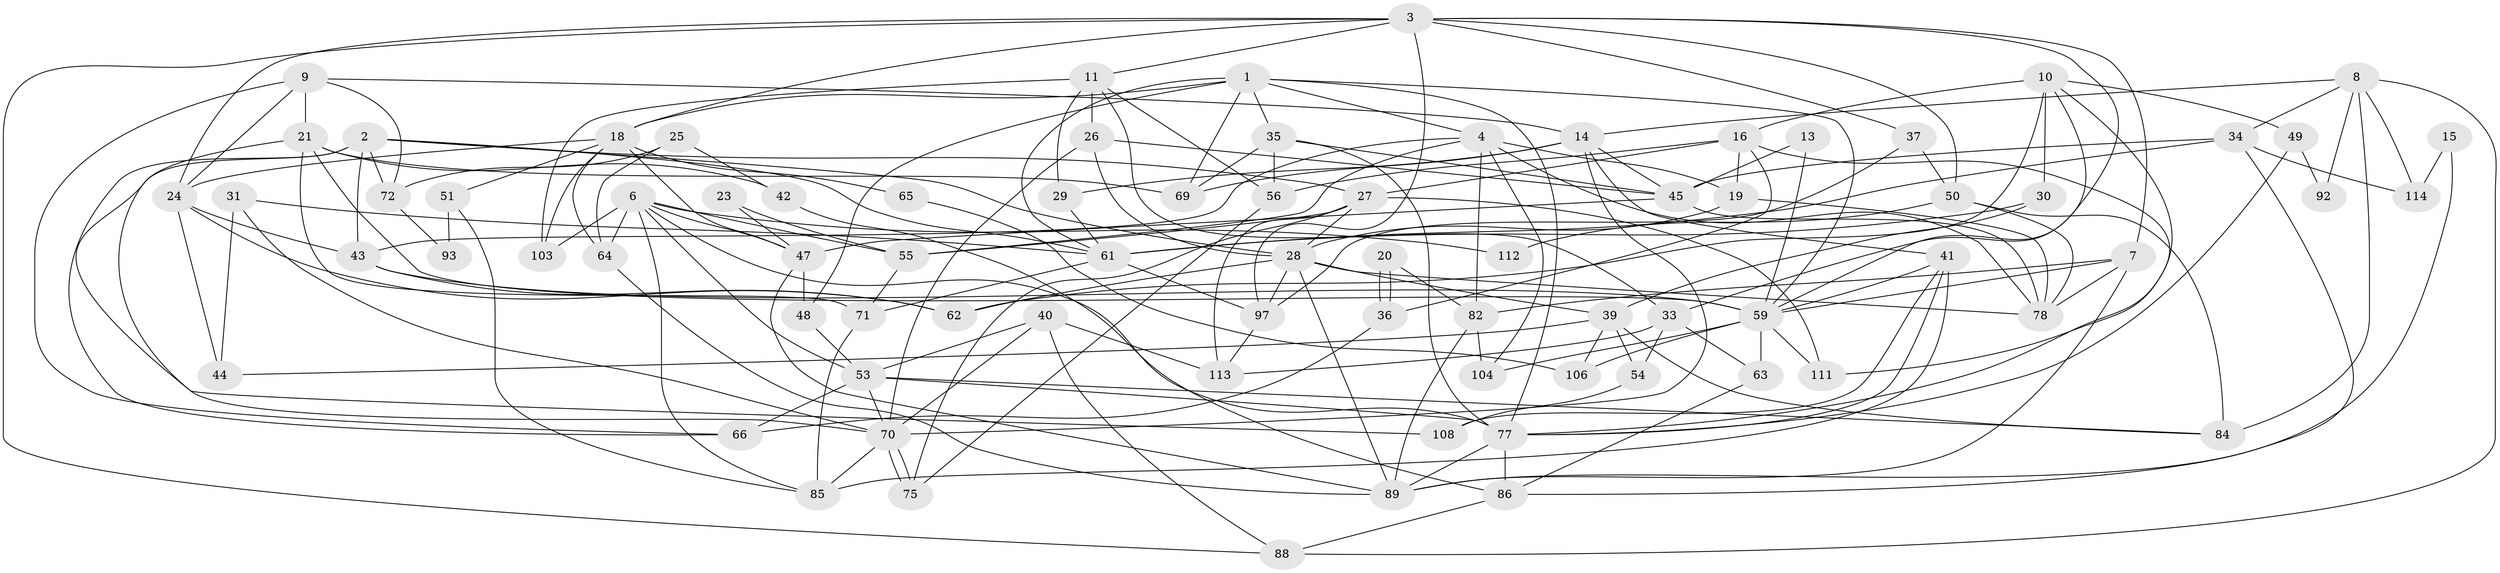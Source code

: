 // original degree distribution, {3: 0.3391304347826087, 4: 0.2608695652173913, 5: 0.16521739130434782, 7: 0.05217391304347826, 6: 0.09565217391304348, 2: 0.08695652173913043}
// Generated by graph-tools (version 1.1) at 2025/41/03/06/25 10:41:59]
// undirected, 79 vertices, 189 edges
graph export_dot {
graph [start="1"]
  node [color=gray90,style=filled];
  1 [super="+52"];
  2 [super="+12"];
  3 [super="+5"];
  4 [super="+99"];
  6 [super="+91"];
  7 [super="+58"];
  8 [super="+109"];
  9 [super="+87"];
  10 [super="+38"];
  11 [super="+60"];
  13;
  14 [super="+17"];
  15;
  16 [super="+105"];
  18 [super="+68"];
  19 [super="+81"];
  20;
  21 [super="+22"];
  23;
  24 [super="+102"];
  25;
  26;
  27 [super="+79"];
  28 [super="+32"];
  29;
  30;
  31;
  33 [super="+57"];
  34;
  35 [super="+46"];
  36;
  37;
  39 [super="+101"];
  40;
  41 [super="+115"];
  42;
  43 [super="+83"];
  44;
  45 [super="+94"];
  47 [super="+96"];
  48;
  49;
  50 [super="+67"];
  51;
  53 [super="+76"];
  54;
  55;
  56;
  59 [super="+100"];
  61 [super="+74"];
  62;
  63;
  64 [super="+80"];
  65;
  66;
  69;
  70 [super="+73"];
  71;
  72;
  75;
  77 [super="+110"];
  78 [super="+95"];
  82;
  84;
  85 [super="+107"];
  86;
  88;
  89 [super="+90"];
  92;
  93;
  97 [super="+98"];
  103;
  104;
  106;
  108;
  111;
  112;
  113;
  114;
  1 -- 4;
  1 -- 48;
  1 -- 18;
  1 -- 35;
  1 -- 77;
  1 -- 69;
  1 -- 59;
  1 -- 61;
  2 -- 43;
  2 -- 61;
  2 -- 66;
  2 -- 72;
  2 -- 27;
  2 -- 28;
  2 -- 70;
  3 -- 33;
  3 -- 24;
  3 -- 97;
  3 -- 50;
  3 -- 18;
  3 -- 37;
  3 -- 7;
  3 -- 88;
  3 -- 11;
  4 -- 82;
  4 -- 43;
  4 -- 78;
  4 -- 19 [weight=2];
  4 -- 55;
  4 -- 104;
  6 -- 55;
  6 -- 112;
  6 -- 103;
  6 -- 77;
  6 -- 47;
  6 -- 53;
  6 -- 64;
  6 -- 85;
  7 -- 82;
  7 -- 78;
  7 -- 89;
  7 -- 59;
  8 -- 84;
  8 -- 34;
  8 -- 114;
  8 -- 88;
  8 -- 92;
  8 -- 14;
  9 -- 21;
  9 -- 24;
  9 -- 66;
  9 -- 72;
  9 -- 14;
  10 -- 111;
  10 -- 62;
  10 -- 16;
  10 -- 49;
  10 -- 59;
  10 -- 30;
  11 -- 26 [weight=2];
  11 -- 56;
  11 -- 103;
  11 -- 33;
  11 -- 29;
  13 -- 59;
  13 -- 45;
  14 -- 29;
  14 -- 45;
  14 -- 41;
  14 -- 69;
  14 -- 70;
  15 -- 114;
  15 -- 89;
  16 -- 36;
  16 -- 19;
  16 -- 56;
  16 -- 27;
  16 -- 77;
  18 -- 103;
  18 -- 51;
  18 -- 64;
  18 -- 65 [weight=2];
  18 -- 47;
  18 -- 24;
  19 -- 28;
  19 -- 78;
  20 -- 82;
  20 -- 36;
  20 -- 36;
  21 -- 59;
  21 -- 69;
  21 -- 71;
  21 -- 42;
  21 -- 108;
  23 -- 47;
  23 -- 55;
  24 -- 43;
  24 -- 44;
  24 -- 62;
  25 -- 72;
  25 -- 42;
  25 -- 64;
  26 -- 28;
  26 -- 45;
  26 -- 70;
  27 -- 55;
  27 -- 75;
  27 -- 113;
  27 -- 28;
  27 -- 111;
  28 -- 97;
  28 -- 62;
  28 -- 78;
  28 -- 89;
  28 -- 39;
  29 -- 61;
  30 -- 61;
  30 -- 39;
  31 -- 44;
  31 -- 70;
  31 -- 61;
  33 -- 113;
  33 -- 63;
  33 -- 54;
  34 -- 86;
  34 -- 61;
  34 -- 114;
  34 -- 45;
  35 -- 56;
  35 -- 45;
  35 -- 69;
  35 -- 77;
  36 -- 66;
  37 -- 97;
  37 -- 50;
  39 -- 106;
  39 -- 84;
  39 -- 54;
  39 -- 44;
  40 -- 113;
  40 -- 53;
  40 -- 88;
  40 -- 70;
  41 -- 108;
  41 -- 77;
  41 -- 59;
  41 -- 85;
  42 -- 86;
  43 -- 62;
  43 -- 59;
  45 -- 47;
  45 -- 78;
  47 -- 48;
  47 -- 89;
  48 -- 53;
  49 -- 92;
  49 -- 77;
  50 -- 78;
  50 -- 84;
  50 -- 112;
  51 -- 93;
  51 -- 85;
  53 -- 66;
  53 -- 84;
  53 -- 77;
  53 -- 70;
  54 -- 108;
  55 -- 71;
  56 -- 75;
  59 -- 63;
  59 -- 104;
  59 -- 111;
  59 -- 106;
  61 -- 97;
  61 -- 71;
  63 -- 86;
  64 -- 89;
  65 -- 106;
  70 -- 75;
  70 -- 75;
  70 -- 85;
  71 -- 85;
  72 -- 93;
  77 -- 86;
  77 -- 89 [weight=2];
  82 -- 89;
  82 -- 104;
  86 -- 88;
  97 -- 113;
}
